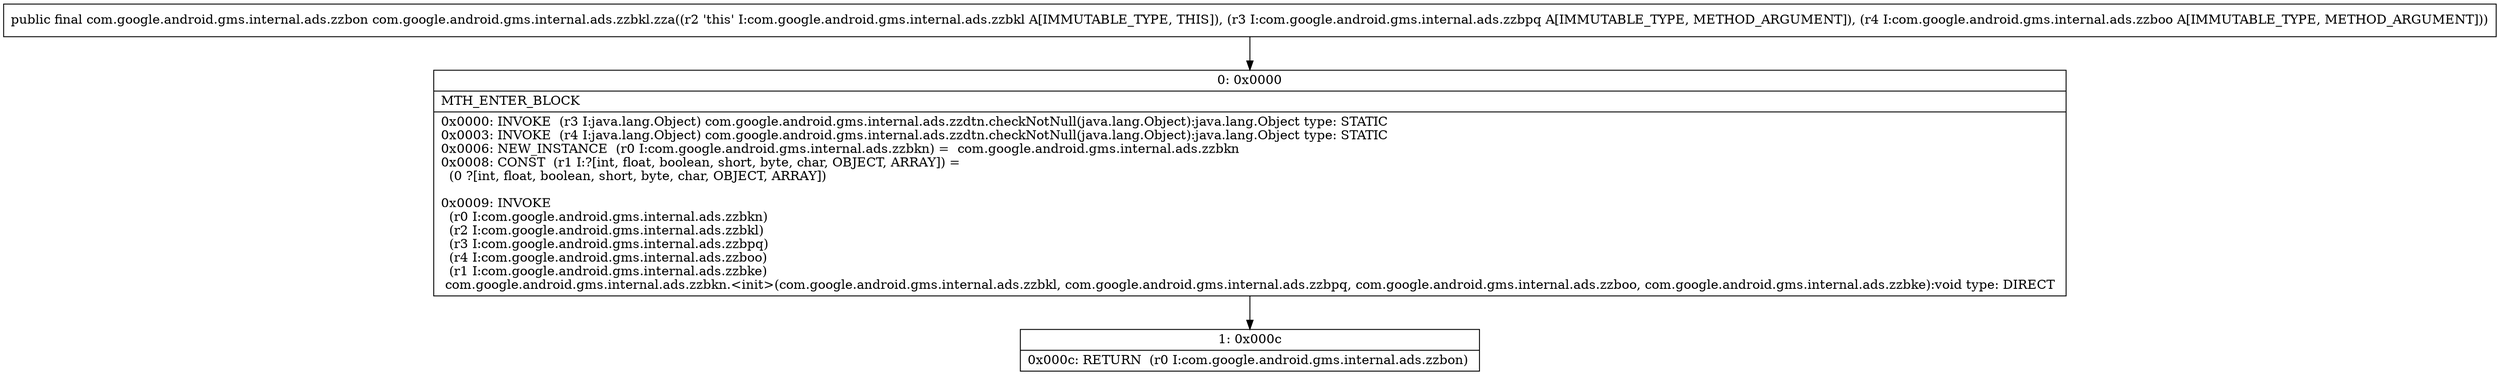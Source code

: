 digraph "CFG forcom.google.android.gms.internal.ads.zzbkl.zza(Lcom\/google\/android\/gms\/internal\/ads\/zzbpq;Lcom\/google\/android\/gms\/internal\/ads\/zzboo;)Lcom\/google\/android\/gms\/internal\/ads\/zzbon;" {
Node_0 [shape=record,label="{0\:\ 0x0000|MTH_ENTER_BLOCK\l|0x0000: INVOKE  (r3 I:java.lang.Object) com.google.android.gms.internal.ads.zzdtn.checkNotNull(java.lang.Object):java.lang.Object type: STATIC \l0x0003: INVOKE  (r4 I:java.lang.Object) com.google.android.gms.internal.ads.zzdtn.checkNotNull(java.lang.Object):java.lang.Object type: STATIC \l0x0006: NEW_INSTANCE  (r0 I:com.google.android.gms.internal.ads.zzbkn) =  com.google.android.gms.internal.ads.zzbkn \l0x0008: CONST  (r1 I:?[int, float, boolean, short, byte, char, OBJECT, ARRAY]) = \l  (0 ?[int, float, boolean, short, byte, char, OBJECT, ARRAY])\l \l0x0009: INVOKE  \l  (r0 I:com.google.android.gms.internal.ads.zzbkn)\l  (r2 I:com.google.android.gms.internal.ads.zzbkl)\l  (r3 I:com.google.android.gms.internal.ads.zzbpq)\l  (r4 I:com.google.android.gms.internal.ads.zzboo)\l  (r1 I:com.google.android.gms.internal.ads.zzbke)\l com.google.android.gms.internal.ads.zzbkn.\<init\>(com.google.android.gms.internal.ads.zzbkl, com.google.android.gms.internal.ads.zzbpq, com.google.android.gms.internal.ads.zzboo, com.google.android.gms.internal.ads.zzbke):void type: DIRECT \l}"];
Node_1 [shape=record,label="{1\:\ 0x000c|0x000c: RETURN  (r0 I:com.google.android.gms.internal.ads.zzbon) \l}"];
MethodNode[shape=record,label="{public final com.google.android.gms.internal.ads.zzbon com.google.android.gms.internal.ads.zzbkl.zza((r2 'this' I:com.google.android.gms.internal.ads.zzbkl A[IMMUTABLE_TYPE, THIS]), (r3 I:com.google.android.gms.internal.ads.zzbpq A[IMMUTABLE_TYPE, METHOD_ARGUMENT]), (r4 I:com.google.android.gms.internal.ads.zzboo A[IMMUTABLE_TYPE, METHOD_ARGUMENT])) }"];
MethodNode -> Node_0;
Node_0 -> Node_1;
}


